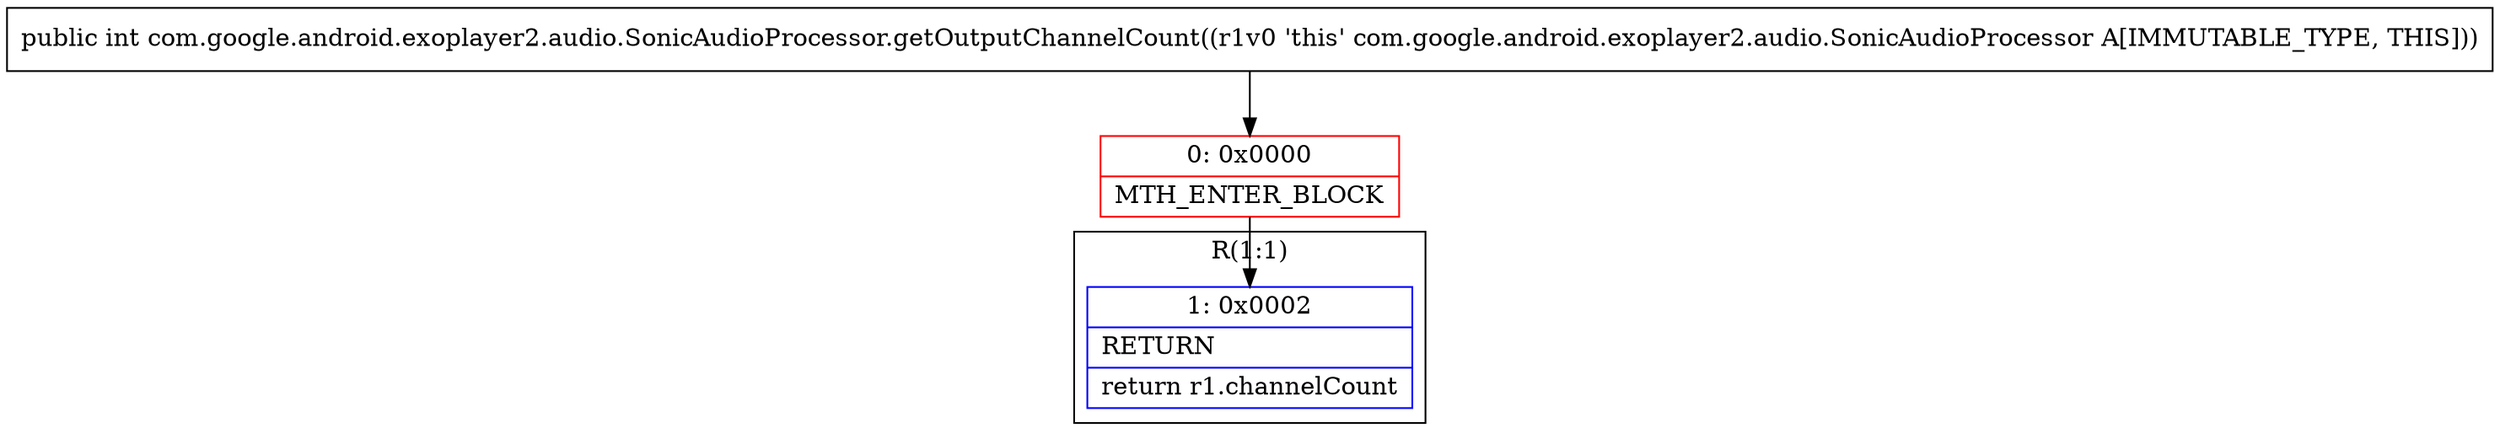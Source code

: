 digraph "CFG forcom.google.android.exoplayer2.audio.SonicAudioProcessor.getOutputChannelCount()I" {
subgraph cluster_Region_794159187 {
label = "R(1:1)";
node [shape=record,color=blue];
Node_1 [shape=record,label="{1\:\ 0x0002|RETURN\l|return r1.channelCount\l}"];
}
Node_0 [shape=record,color=red,label="{0\:\ 0x0000|MTH_ENTER_BLOCK\l}"];
MethodNode[shape=record,label="{public int com.google.android.exoplayer2.audio.SonicAudioProcessor.getOutputChannelCount((r1v0 'this' com.google.android.exoplayer2.audio.SonicAudioProcessor A[IMMUTABLE_TYPE, THIS])) }"];
MethodNode -> Node_0;
Node_0 -> Node_1;
}

